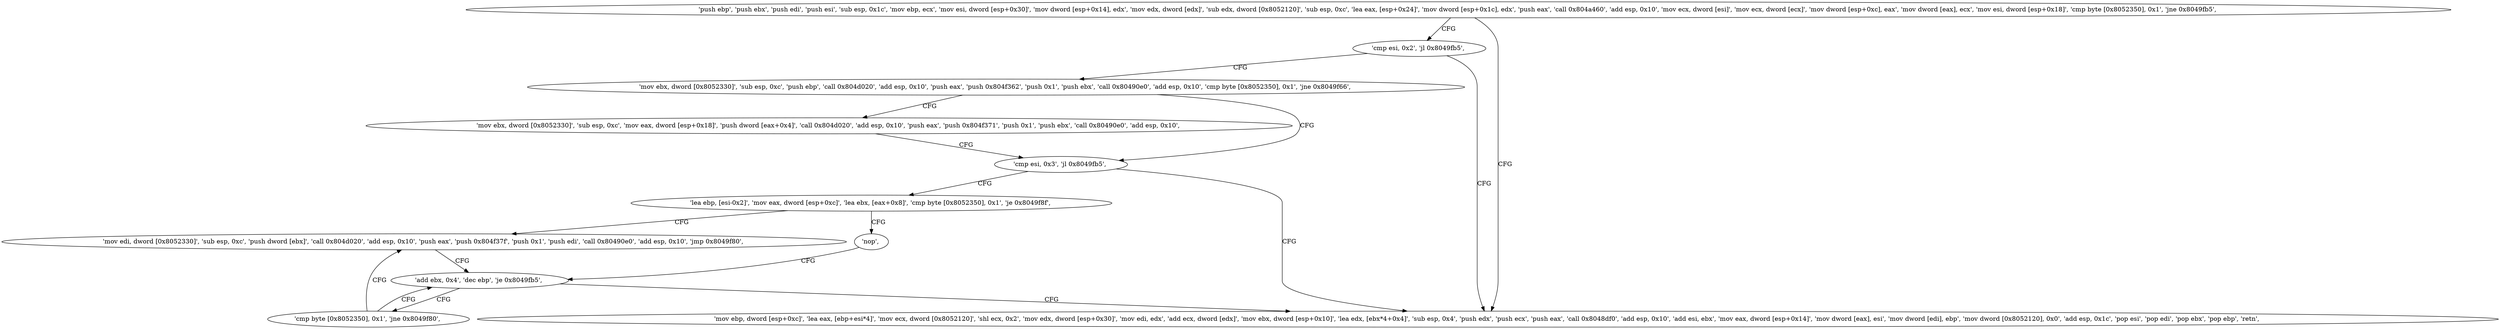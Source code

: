 digraph "func" {
"134520512" [label = "'push ebp', 'push ebx', 'push edi', 'push esi', 'sub esp, 0x1c', 'mov ebp, ecx', 'mov esi, dword [esp+0x30]', 'mov dword [esp+0x14], edx', 'mov edx, dword [edx]', 'sub edx, dword [0x8052120]', 'sub esp, 0xc', 'lea eax, [esp+0x24]', 'mov dword [esp+0x1c], edx', 'push eax', 'call 0x804a460', 'add esp, 0x10', 'mov ecx, dword [esi]', 'mov ecx, dword [ecx]', 'mov dword [esp+0xc], eax', 'mov dword [eax], ecx', 'mov esi, dword [esp+0x18]', 'cmp byte [0x8052350], 0x1', 'jne 0x8049fb5', " ]
"134520757" [label = "'mov ebp, dword [esp+0xc]', 'lea eax, [ebp+esi*4]', 'mov ecx, dword [0x8052120]', 'shl ecx, 0x2', 'mov edx, dword [esp+0x30]', 'mov edi, edx', 'add ecx, dword [edx]', 'mov ebx, dword [esp+0x10]', 'lea edx, [ebx*4+0x4]', 'sub esp, 0x4', 'push edx', 'push ecx', 'push eax', 'call 0x8048df0', 'add esp, 0x10', 'add esi, ebx', 'mov eax, dword [esp+0x14]', 'mov dword [eax], esi', 'mov dword [edi], ebp', 'mov dword [0x8052120], 0x0', 'add esp, 0x1c', 'pop esi', 'pop edi', 'pop ebx', 'pop ebp', 'retn', " ]
"134520584" [label = "'cmp esi, 0x2', 'jl 0x8049fb5', " ]
"134520593" [label = "'mov ebx, dword [0x8052330]', 'sub esp, 0xc', 'push ebp', 'call 0x804d020', 'add esp, 0x10', 'push eax', 'push 0x804f362', 'push 0x1', 'push ebx', 'call 0x80490e0', 'add esp, 0x10', 'cmp byte [0x8052350], 0x1', 'jne 0x8049f66', " ]
"134520678" [label = "'cmp esi, 0x3', 'jl 0x8049fb5', " ]
"134520637" [label = "'mov ebx, dword [0x8052330]', 'sub esp, 0xc', 'mov eax, dword [esp+0x18]', 'push dword [eax+0x4]', 'call 0x804d020', 'add esp, 0x10', 'push eax', 'push 0x804f371', 'push 0x1', 'push ebx', 'call 0x80490e0', 'add esp, 0x10', " ]
"134520683" [label = "'lea ebp, [esi-0x2]', 'mov eax, dword [esp+0xc]', 'lea ebx, [eax+0x8]', 'cmp byte [0x8052350], 0x1', 'je 0x8049f8f', " ]
"134520719" [label = "'mov edi, dword [0x8052330]', 'sub esp, 0xc', 'push dword [ebx]', 'call 0x804d020', 'add esp, 0x10', 'push eax', 'push 0x804f37f', 'push 0x1', 'push edi', 'call 0x80490e0', 'add esp, 0x10', 'jmp 0x8049f80', " ]
"134520702" [label = "'nop', " ]
"134520704" [label = "'add ebx, 0x4', 'dec ebp', 'je 0x8049fb5', " ]
"134520710" [label = "'cmp byte [0x8052350], 0x1', 'jne 0x8049f80', " ]
"134520512" -> "134520757" [ label = "CFG" ]
"134520512" -> "134520584" [ label = "CFG" ]
"134520584" -> "134520757" [ label = "CFG" ]
"134520584" -> "134520593" [ label = "CFG" ]
"134520593" -> "134520678" [ label = "CFG" ]
"134520593" -> "134520637" [ label = "CFG" ]
"134520678" -> "134520757" [ label = "CFG" ]
"134520678" -> "134520683" [ label = "CFG" ]
"134520637" -> "134520678" [ label = "CFG" ]
"134520683" -> "134520719" [ label = "CFG" ]
"134520683" -> "134520702" [ label = "CFG" ]
"134520719" -> "134520704" [ label = "CFG" ]
"134520702" -> "134520704" [ label = "CFG" ]
"134520704" -> "134520757" [ label = "CFG" ]
"134520704" -> "134520710" [ label = "CFG" ]
"134520710" -> "134520704" [ label = "CFG" ]
"134520710" -> "134520719" [ label = "CFG" ]
}
